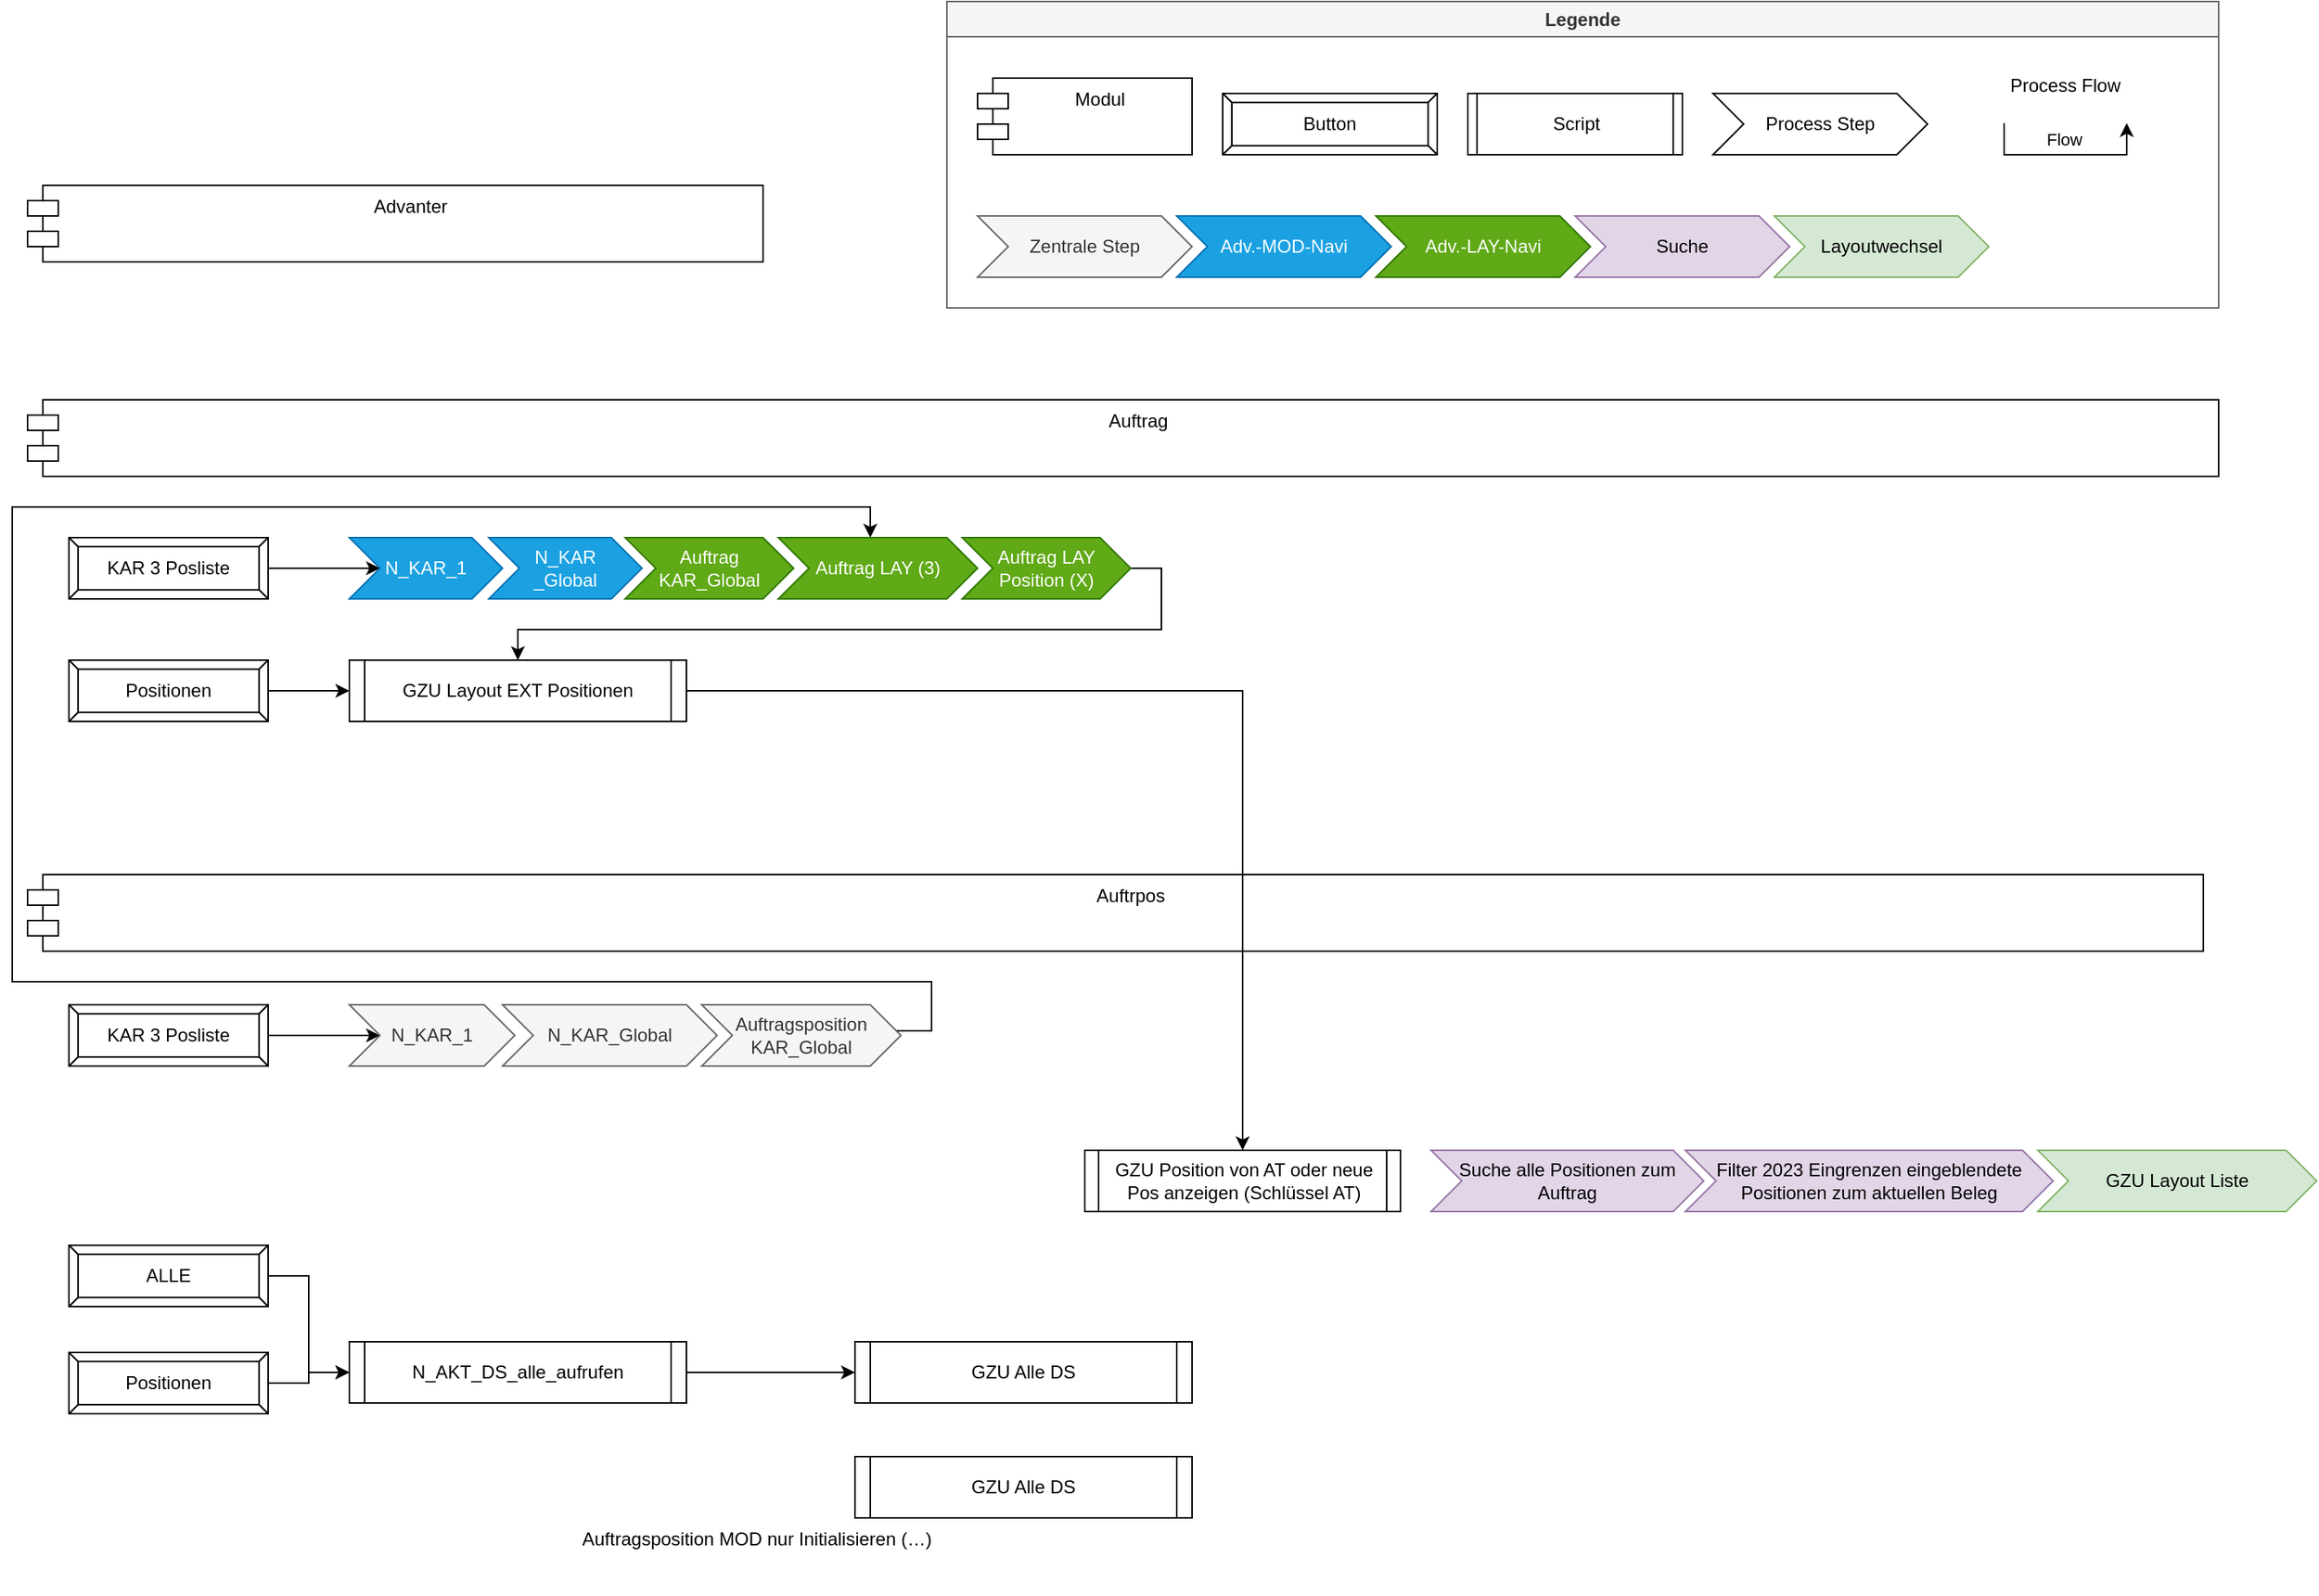 <mxfile version="21.3.7" type="github">
  <diagram name="Page-1" id="edf60f1a-56cd-e834-aa8a-f176f3a09ee4">
    <mxGraphModel dx="1990" dy="2068" grid="1" gridSize="10" guides="1" tooltips="1" connect="1" arrows="1" fold="1" page="1" pageScale="1" pageWidth="1100" pageHeight="850" background="none" math="0" shadow="0">
      <root>
        <mxCell id="0" />
        <mxCell id="1" parent="0" />
        <mxCell id="arC6BPyS2dzSBOW8VH1Y-13" value="Legende" style="swimlane;whiteSpace=wrap;html=1;fillColor=#f5f5f5;fontColor=#333333;strokeColor=#666666;" vertex="1" parent="1">
          <mxGeometry x="660" y="-230" width="830" height="200" as="geometry">
            <mxRectangle x="850" y="-220" width="90" height="30" as="alternateBounds" />
          </mxGeometry>
        </mxCell>
        <mxCell id="arC6BPyS2dzSBOW8VH1Y-2" value="Button" style="labelPosition=center;verticalLabelPosition=middle;align=center;html=1;shape=mxgraph.basic.button;dx=5.89;whiteSpace=wrap;" vertex="1" parent="arC6BPyS2dzSBOW8VH1Y-13">
          <mxGeometry x="180" y="60" width="140" height="40" as="geometry" />
        </mxCell>
        <mxCell id="arC6BPyS2dzSBOW8VH1Y-3" value="Script" style="shape=process;whiteSpace=wrap;html=1;backgroundOutline=1;size=0.045;" vertex="1" parent="arC6BPyS2dzSBOW8VH1Y-13">
          <mxGeometry x="340" y="60" width="140" height="40" as="geometry" />
        </mxCell>
        <mxCell id="arC6BPyS2dzSBOW8VH1Y-4" value="Modul" style="shape=module;align=left;spacingLeft=20;align=center;verticalAlign=top;whiteSpace=wrap;html=1;" vertex="1" parent="arC6BPyS2dzSBOW8VH1Y-13">
          <mxGeometry x="20" y="50" width="140" height="50" as="geometry" />
        </mxCell>
        <mxCell id="arC6BPyS2dzSBOW8VH1Y-5" value="Zentrale Step" style="shape=step;perimeter=stepPerimeter;fixedSize=1;points=[];whiteSpace=wrap;html=1;fillColor=#f5f5f5;fontColor=#333333;strokeColor=#666666;" vertex="1" parent="arC6BPyS2dzSBOW8VH1Y-13">
          <mxGeometry x="20" y="140" width="140" height="40" as="geometry" />
        </mxCell>
        <mxCell id="arC6BPyS2dzSBOW8VH1Y-8" value="Suche" style="shape=step;perimeter=stepPerimeter;fixedSize=1;points=[];whiteSpace=wrap;html=1;fillColor=#e1d5e7;strokeColor=#9673a6;" vertex="1" parent="arC6BPyS2dzSBOW8VH1Y-13">
          <mxGeometry x="410" y="140" width="140" height="40" as="geometry" />
        </mxCell>
        <mxCell id="arC6BPyS2dzSBOW8VH1Y-9" value="Layoutwechsel" style="shape=step;perimeter=stepPerimeter;fixedSize=1;points=[];whiteSpace=wrap;html=1;fillColor=#d5e8d4;strokeColor=#82b366;" vertex="1" parent="arC6BPyS2dzSBOW8VH1Y-13">
          <mxGeometry x="540" y="140" width="140" height="40" as="geometry" />
        </mxCell>
        <mxCell id="arC6BPyS2dzSBOW8VH1Y-10" value="Process Step" style="shape=step;perimeter=stepPerimeter;fixedSize=1;points=[];whiteSpace=wrap;html=1;" vertex="1" parent="arC6BPyS2dzSBOW8VH1Y-13">
          <mxGeometry x="500" y="60" width="140" height="40" as="geometry" />
        </mxCell>
        <mxCell id="arC6BPyS2dzSBOW8VH1Y-11" value="Adv.-MOD-Navi" style="shape=step;perimeter=stepPerimeter;fixedSize=1;points=[];whiteSpace=wrap;html=1;fillColor=#1ba1e2;strokeColor=#006EAF;fontColor=#ffffff;" vertex="1" parent="arC6BPyS2dzSBOW8VH1Y-13">
          <mxGeometry x="150" y="140" width="140" height="40" as="geometry" />
        </mxCell>
        <mxCell id="arC6BPyS2dzSBOW8VH1Y-12" value="Adv.-LAY-Navi" style="shape=step;perimeter=stepPerimeter;fixedSize=1;points=[];whiteSpace=wrap;html=1;fillColor=#60a917;strokeColor=#2D7600;fontColor=#ffffff;" vertex="1" parent="arC6BPyS2dzSBOW8VH1Y-13">
          <mxGeometry x="280" y="140" width="140" height="40" as="geometry" />
        </mxCell>
        <mxCell id="arC6BPyS2dzSBOW8VH1Y-15" value="Flow" style="edgeStyle=orthogonalEdgeStyle;orthogonalLoop=1;jettySize=auto;html=1;rounded=0;" edge="1" parent="arC6BPyS2dzSBOW8VH1Y-13">
          <mxGeometry y="10" width="80" relative="1" as="geometry">
            <mxPoint x="690" y="79.33" as="sourcePoint" />
            <mxPoint x="770" y="79.33" as="targetPoint" />
            <Array as="points">
              <mxPoint x="690" y="100" />
              <mxPoint x="770" y="100" />
            </Array>
            <mxPoint x="-1" as="offset" />
          </mxGeometry>
        </mxCell>
        <mxCell id="arC6BPyS2dzSBOW8VH1Y-16" value="Process Flow" style="text;strokeColor=none;align=center;fillColor=none;html=1;verticalAlign=middle;whiteSpace=wrap;rounded=0;" vertex="1" parent="arC6BPyS2dzSBOW8VH1Y-13">
          <mxGeometry x="675" y="40" width="110" height="30" as="geometry" />
        </mxCell>
        <mxCell id="9XxZq_N7S6UOtmdN4iqu-2" value="Auftrag" style="shape=module;align=left;spacingLeft=20;align=center;verticalAlign=top;whiteSpace=wrap;html=1;" parent="1" vertex="1">
          <mxGeometry x="60" y="30" width="1430" height="50" as="geometry" />
        </mxCell>
        <mxCell id="9XxZq_N7S6UOtmdN4iqu-43" style="edgeStyle=orthogonalEdgeStyle;rounded=0;orthogonalLoop=1;jettySize=auto;html=1;entryX=0;entryY=0.5;entryDx=0;entryDy=0;" parent="1" source="9XxZq_N7S6UOtmdN4iqu-12" target="9XxZq_N7S6UOtmdN4iqu-27" edge="1">
          <mxGeometry relative="1" as="geometry" />
        </mxCell>
        <mxCell id="9XxZq_N7S6UOtmdN4iqu-12" value="ALLE" style="labelPosition=center;verticalLabelPosition=middle;align=center;html=1;shape=mxgraph.basic.button;dx=5.89;whiteSpace=wrap;" parent="1" vertex="1">
          <mxGeometry x="87" y="582" width="130" height="40" as="geometry" />
        </mxCell>
        <mxCell id="9XxZq_N7S6UOtmdN4iqu-39" style="edgeStyle=orthogonalEdgeStyle;rounded=0;orthogonalLoop=1;jettySize=auto;html=1;exitX=1;exitY=0.5;exitDx=0;exitDy=0;entryX=0;entryY=0.5;entryDx=0;entryDy=0;" parent="1" source="9XxZq_N7S6UOtmdN4iqu-27" target="9XxZq_N7S6UOtmdN4iqu-28" edge="1">
          <mxGeometry relative="1" as="geometry" />
        </mxCell>
        <mxCell id="9XxZq_N7S6UOtmdN4iqu-27" value="N_AKT_DS_alle_aufrufen" style="shape=process;whiteSpace=wrap;html=1;backgroundOutline=1;size=0.045;" parent="1" vertex="1">
          <mxGeometry x="270" y="645" width="220" height="40" as="geometry" />
        </mxCell>
        <mxCell id="9XxZq_N7S6UOtmdN4iqu-28" value="GZU Alle DS" style="shape=process;whiteSpace=wrap;html=1;backgroundOutline=1;size=0.045;" parent="1" vertex="1">
          <mxGeometry x="600" y="645" width="220" height="40" as="geometry" />
        </mxCell>
        <mxCell id="9XxZq_N7S6UOtmdN4iqu-42" style="edgeStyle=orthogonalEdgeStyle;rounded=0;orthogonalLoop=1;jettySize=auto;html=1;entryX=0;entryY=0.5;entryDx=0;entryDy=0;" parent="1" source="9XxZq_N7S6UOtmdN4iqu-31" target="9XxZq_N7S6UOtmdN4iqu-27" edge="1">
          <mxGeometry relative="1" as="geometry" />
        </mxCell>
        <mxCell id="9XxZq_N7S6UOtmdN4iqu-31" value="Positionen" style="labelPosition=center;verticalLabelPosition=middle;align=center;html=1;shape=mxgraph.basic.button;dx=5.89;whiteSpace=wrap;" parent="1" vertex="1">
          <mxGeometry x="87" y="652" width="130" height="40" as="geometry" />
        </mxCell>
        <mxCell id="9XxZq_N7S6UOtmdN4iqu-47" value="GZU Alle DS" style="shape=process;whiteSpace=wrap;html=1;backgroundOutline=1;size=0.045;" parent="1" vertex="1">
          <mxGeometry x="600" y="720" width="220" height="40" as="geometry" />
        </mxCell>
        <mxCell id="9XxZq_N7S6UOtmdN4iqu-49" value="Auftragsposition MOD nur Initialisieren (…)" style="text;whiteSpace=wrap;html=1;" parent="1" vertex="1">
          <mxGeometry x="420" y="760" width="560" height="50" as="geometry" />
        </mxCell>
        <mxCell id="9XxZq_N7S6UOtmdN4iqu-59" style="edgeStyle=orthogonalEdgeStyle;rounded=0;orthogonalLoop=1;jettySize=auto;html=1;" parent="1" source="9XxZq_N7S6UOtmdN4iqu-60" target="9XxZq_N7S6UOtmdN4iqu-63" edge="1">
          <mxGeometry relative="1" as="geometry">
            <mxPoint x="270" y="445" as="targetPoint" />
          </mxGeometry>
        </mxCell>
        <mxCell id="9XxZq_N7S6UOtmdN4iqu-60" value="KAR 3 Posliste" style="labelPosition=center;verticalLabelPosition=middle;align=center;html=1;shape=mxgraph.basic.button;dx=5.89;whiteSpace=wrap;" parent="1" vertex="1">
          <mxGeometry x="87" y="425" width="130" height="40" as="geometry" />
        </mxCell>
        <mxCell id="9XxZq_N7S6UOtmdN4iqu-63" value="N_KAR_1" style="shape=step;perimeter=stepPerimeter;fixedSize=1;points=[];whiteSpace=wrap;html=1;fillColor=#f5f5f5;fontColor=#333333;strokeColor=#666666;" parent="1" vertex="1">
          <mxGeometry x="270" y="425" width="108" height="40" as="geometry" />
        </mxCell>
        <mxCell id="9XxZq_N7S6UOtmdN4iqu-64" value="N_KAR_Global" style="shape=step;perimeter=stepPerimeter;fixedSize=1;points=[];whiteSpace=wrap;html=1;fillColor=#f5f5f5;fontColor=#333333;strokeColor=#666666;" parent="1" vertex="1">
          <mxGeometry x="370" y="425" width="140" height="40" as="geometry" />
        </mxCell>
        <mxCell id="9XxZq_N7S6UOtmdN4iqu-75" style="edgeStyle=orthogonalEdgeStyle;rounded=0;orthogonalLoop=1;jettySize=auto;html=1;" parent="1" source="9XxZq_N7S6UOtmdN4iqu-65" target="9XxZq_N7S6UOtmdN4iqu-55" edge="1">
          <mxGeometry relative="1" as="geometry">
            <Array as="points">
              <mxPoint x="650" y="442" />
              <mxPoint x="650" y="410" />
              <mxPoint x="50" y="410" />
              <mxPoint x="50" y="100" />
              <mxPoint x="610" y="100" />
            </Array>
          </mxGeometry>
        </mxCell>
        <mxCell id="9XxZq_N7S6UOtmdN4iqu-65" value="Auftragsposition KAR_Global" style="shape=step;perimeter=stepPerimeter;fixedSize=1;points=[];whiteSpace=wrap;html=1;fillColor=#f5f5f5;fontColor=#333333;strokeColor=#666666;" parent="1" vertex="1">
          <mxGeometry x="500" y="425" width="130" height="40" as="geometry" />
        </mxCell>
        <mxCell id="9XxZq_N7S6UOtmdN4iqu-69" value="Auftrpos" style="shape=module;align=left;spacingLeft=20;align=center;verticalAlign=top;whiteSpace=wrap;html=1;" parent="1" vertex="1">
          <mxGeometry x="60" y="340" width="1420" height="50" as="geometry" />
        </mxCell>
        <mxCell id="9XxZq_N7S6UOtmdN4iqu-70" value="Advanter" style="shape=module;align=left;spacingLeft=20;align=center;verticalAlign=top;whiteSpace=wrap;html=1;" parent="1" vertex="1">
          <mxGeometry x="60" y="-110" width="480" height="50" as="geometry" />
        </mxCell>
        <mxCell id="9XxZq_N7S6UOtmdN4iqu-44" value="KAR 3 Posliste" style="labelPosition=center;verticalLabelPosition=middle;align=center;html=1;shape=mxgraph.basic.button;dx=5.89;whiteSpace=wrap;" parent="1" vertex="1">
          <mxGeometry x="87" y="120" width="130" height="40" as="geometry" />
        </mxCell>
        <mxCell id="9XxZq_N7S6UOtmdN4iqu-46" style="edgeStyle=orthogonalEdgeStyle;rounded=0;orthogonalLoop=1;jettySize=auto;html=1;" parent="1" source="9XxZq_N7S6UOtmdN4iqu-44" target="9XxZq_N7S6UOtmdN4iqu-50" edge="1">
          <mxGeometry relative="1" as="geometry">
            <mxPoint x="270" y="140" as="targetPoint" />
          </mxGeometry>
        </mxCell>
        <mxCell id="9XxZq_N7S6UOtmdN4iqu-50" value="N_KAR_1" style="shape=step;perimeter=stepPerimeter;fixedSize=1;points=[];whiteSpace=wrap;html=1;fillColor=#1ba1e2;fontColor=#ffffff;strokeColor=#006EAF;" parent="1" vertex="1">
          <mxGeometry x="270" y="120" width="100" height="40" as="geometry" />
        </mxCell>
        <mxCell id="9XxZq_N7S6UOtmdN4iqu-51" value="N_KAR&lt;br&gt;_Global" style="shape=step;perimeter=stepPerimeter;fixedSize=1;points=[];whiteSpace=wrap;html=1;fillColor=#1ba1e2;fontColor=#ffffff;strokeColor=#006EAF;" parent="1" vertex="1">
          <mxGeometry x="361" y="120" width="100" height="40" as="geometry" />
        </mxCell>
        <mxCell id="9XxZq_N7S6UOtmdN4iqu-54" value="Auftrag KAR_Global" style="shape=step;perimeter=stepPerimeter;fixedSize=1;points=[];whiteSpace=wrap;html=1;fillColor=#60a917;fontColor=#ffffff;strokeColor=#2D7600;" parent="1" vertex="1">
          <mxGeometry x="450" y="120" width="110" height="40" as="geometry" />
        </mxCell>
        <mxCell id="9XxZq_N7S6UOtmdN4iqu-55" value="Auftrag LAY (3)" style="shape=step;perimeter=stepPerimeter;fixedSize=1;points=[];whiteSpace=wrap;html=1;fillColor=#60a917;fontColor=#ffffff;strokeColor=#2D7600;" parent="1" vertex="1">
          <mxGeometry x="550" y="120" width="130" height="40" as="geometry" />
        </mxCell>
        <mxCell id="arC6BPyS2dzSBOW8VH1Y-1" style="edgeStyle=orthogonalEdgeStyle;rounded=0;orthogonalLoop=1;jettySize=auto;html=1;" edge="1" parent="1" source="9XxZq_N7S6UOtmdN4iqu-56" target="9XxZq_N7S6UOtmdN4iqu-22">
          <mxGeometry relative="1" as="geometry">
            <Array as="points">
              <mxPoint x="800" y="140" />
              <mxPoint x="800" y="180" />
              <mxPoint x="380" y="180" />
            </Array>
          </mxGeometry>
        </mxCell>
        <mxCell id="9XxZq_N7S6UOtmdN4iqu-56" value="Auftrag LAY Position (X)" style="shape=step;perimeter=stepPerimeter;fixedSize=1;points=[];whiteSpace=wrap;html=1;fillColor=#60a917;fontColor=#ffffff;strokeColor=#2D7600;" parent="1" vertex="1">
          <mxGeometry x="670" y="120" width="110" height="40" as="geometry" />
        </mxCell>
        <mxCell id="9XxZq_N7S6UOtmdN4iqu-1" value="Positionen" style="labelPosition=center;verticalLabelPosition=middle;align=center;html=1;shape=mxgraph.basic.button;dx=5.89;whiteSpace=wrap;" parent="1" vertex="1">
          <mxGeometry x="87" y="200" width="130" height="40" as="geometry" />
        </mxCell>
        <mxCell id="9XxZq_N7S6UOtmdN4iqu-17" value="GZU Layout Liste" style="shape=step;perimeter=stepPerimeter;fixedSize=1;points=[];whiteSpace=wrap;html=1;fillColor=#d5e8d4;strokeColor=#82b366;" parent="1" vertex="1">
          <mxGeometry x="1372" y="520" width="182" height="40" as="geometry" />
        </mxCell>
        <mxCell id="9XxZq_N7S6UOtmdN4iqu-21" value="Suche alle Positionen zum Auftrag" style="shape=step;perimeter=stepPerimeter;fixedSize=1;points=[];whiteSpace=wrap;html=1;fillColor=#e1d5e7;strokeColor=#9673a6;" parent="1" vertex="1">
          <mxGeometry x="976" y="520" width="178" height="40" as="geometry" />
        </mxCell>
        <mxCell id="9XxZq_N7S6UOtmdN4iqu-22" value="GZU Layout EXT Positionen" style="shape=process;whiteSpace=wrap;html=1;backgroundOutline=1;size=0.045;" parent="1" vertex="1">
          <mxGeometry x="270" y="200" width="220" height="40" as="geometry" />
        </mxCell>
        <mxCell id="9XxZq_N7S6UOtmdN4iqu-41" style="edgeStyle=orthogonalEdgeStyle;rounded=0;orthogonalLoop=1;jettySize=auto;html=1;" parent="1" source="9XxZq_N7S6UOtmdN4iqu-1" target="9XxZq_N7S6UOtmdN4iqu-22" edge="1">
          <mxGeometry relative="1" as="geometry" />
        </mxCell>
        <mxCell id="9XxZq_N7S6UOtmdN4iqu-25" value="GZU Position von AT oder neue Pos anzeigen (Schlüssel AT)" style="shape=process;whiteSpace=wrap;html=1;backgroundOutline=1;size=0.045;" parent="1" vertex="1">
          <mxGeometry x="750" y="520" width="206" height="40" as="geometry" />
        </mxCell>
        <mxCell id="9XxZq_N7S6UOtmdN4iqu-40" style="edgeStyle=orthogonalEdgeStyle;rounded=0;orthogonalLoop=1;jettySize=auto;html=1;" parent="1" source="9XxZq_N7S6UOtmdN4iqu-22" target="9XxZq_N7S6UOtmdN4iqu-25" edge="1">
          <mxGeometry relative="1" as="geometry" />
        </mxCell>
        <mxCell id="9XxZq_N7S6UOtmdN4iqu-26" value="Filter 2023 Eingrenzen eingeblendete Positionen zum aktuellen Beleg" style="shape=step;perimeter=stepPerimeter;fixedSize=1;points=[];whiteSpace=wrap;html=1;fillColor=#e1d5e7;strokeColor=#9673a6;" parent="1" vertex="1">
          <mxGeometry x="1142" y="520" width="240" height="40" as="geometry" />
        </mxCell>
      </root>
    </mxGraphModel>
  </diagram>
</mxfile>

